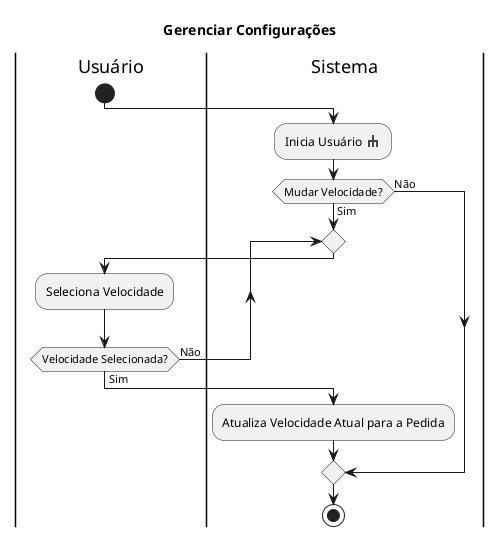 @startuml

sprite $rake [16x16/8] {
0000000000000000
0000000jj0000000
0000000jj0000000
0005555jj5555000
000jjeejjeejj000
000jj00jj00jj000
000jj00jj00jj000
0000000000000000
}

title Gerenciar Configurações

|Usuário|
start
|Sistema|
:Inicia Usuário <$rake>;
if(Mudar Velocidade?) then (Sim)
    repeat
    |Usuário|
    :Seleciona Velocidade;
    repeat while (Velocidade Selecionada?) is (Não) not (Sim)
    |Sistema|
    :Atualiza Velocidade Atual para a Pedida;
else (Não)
endif
stop

@enduml